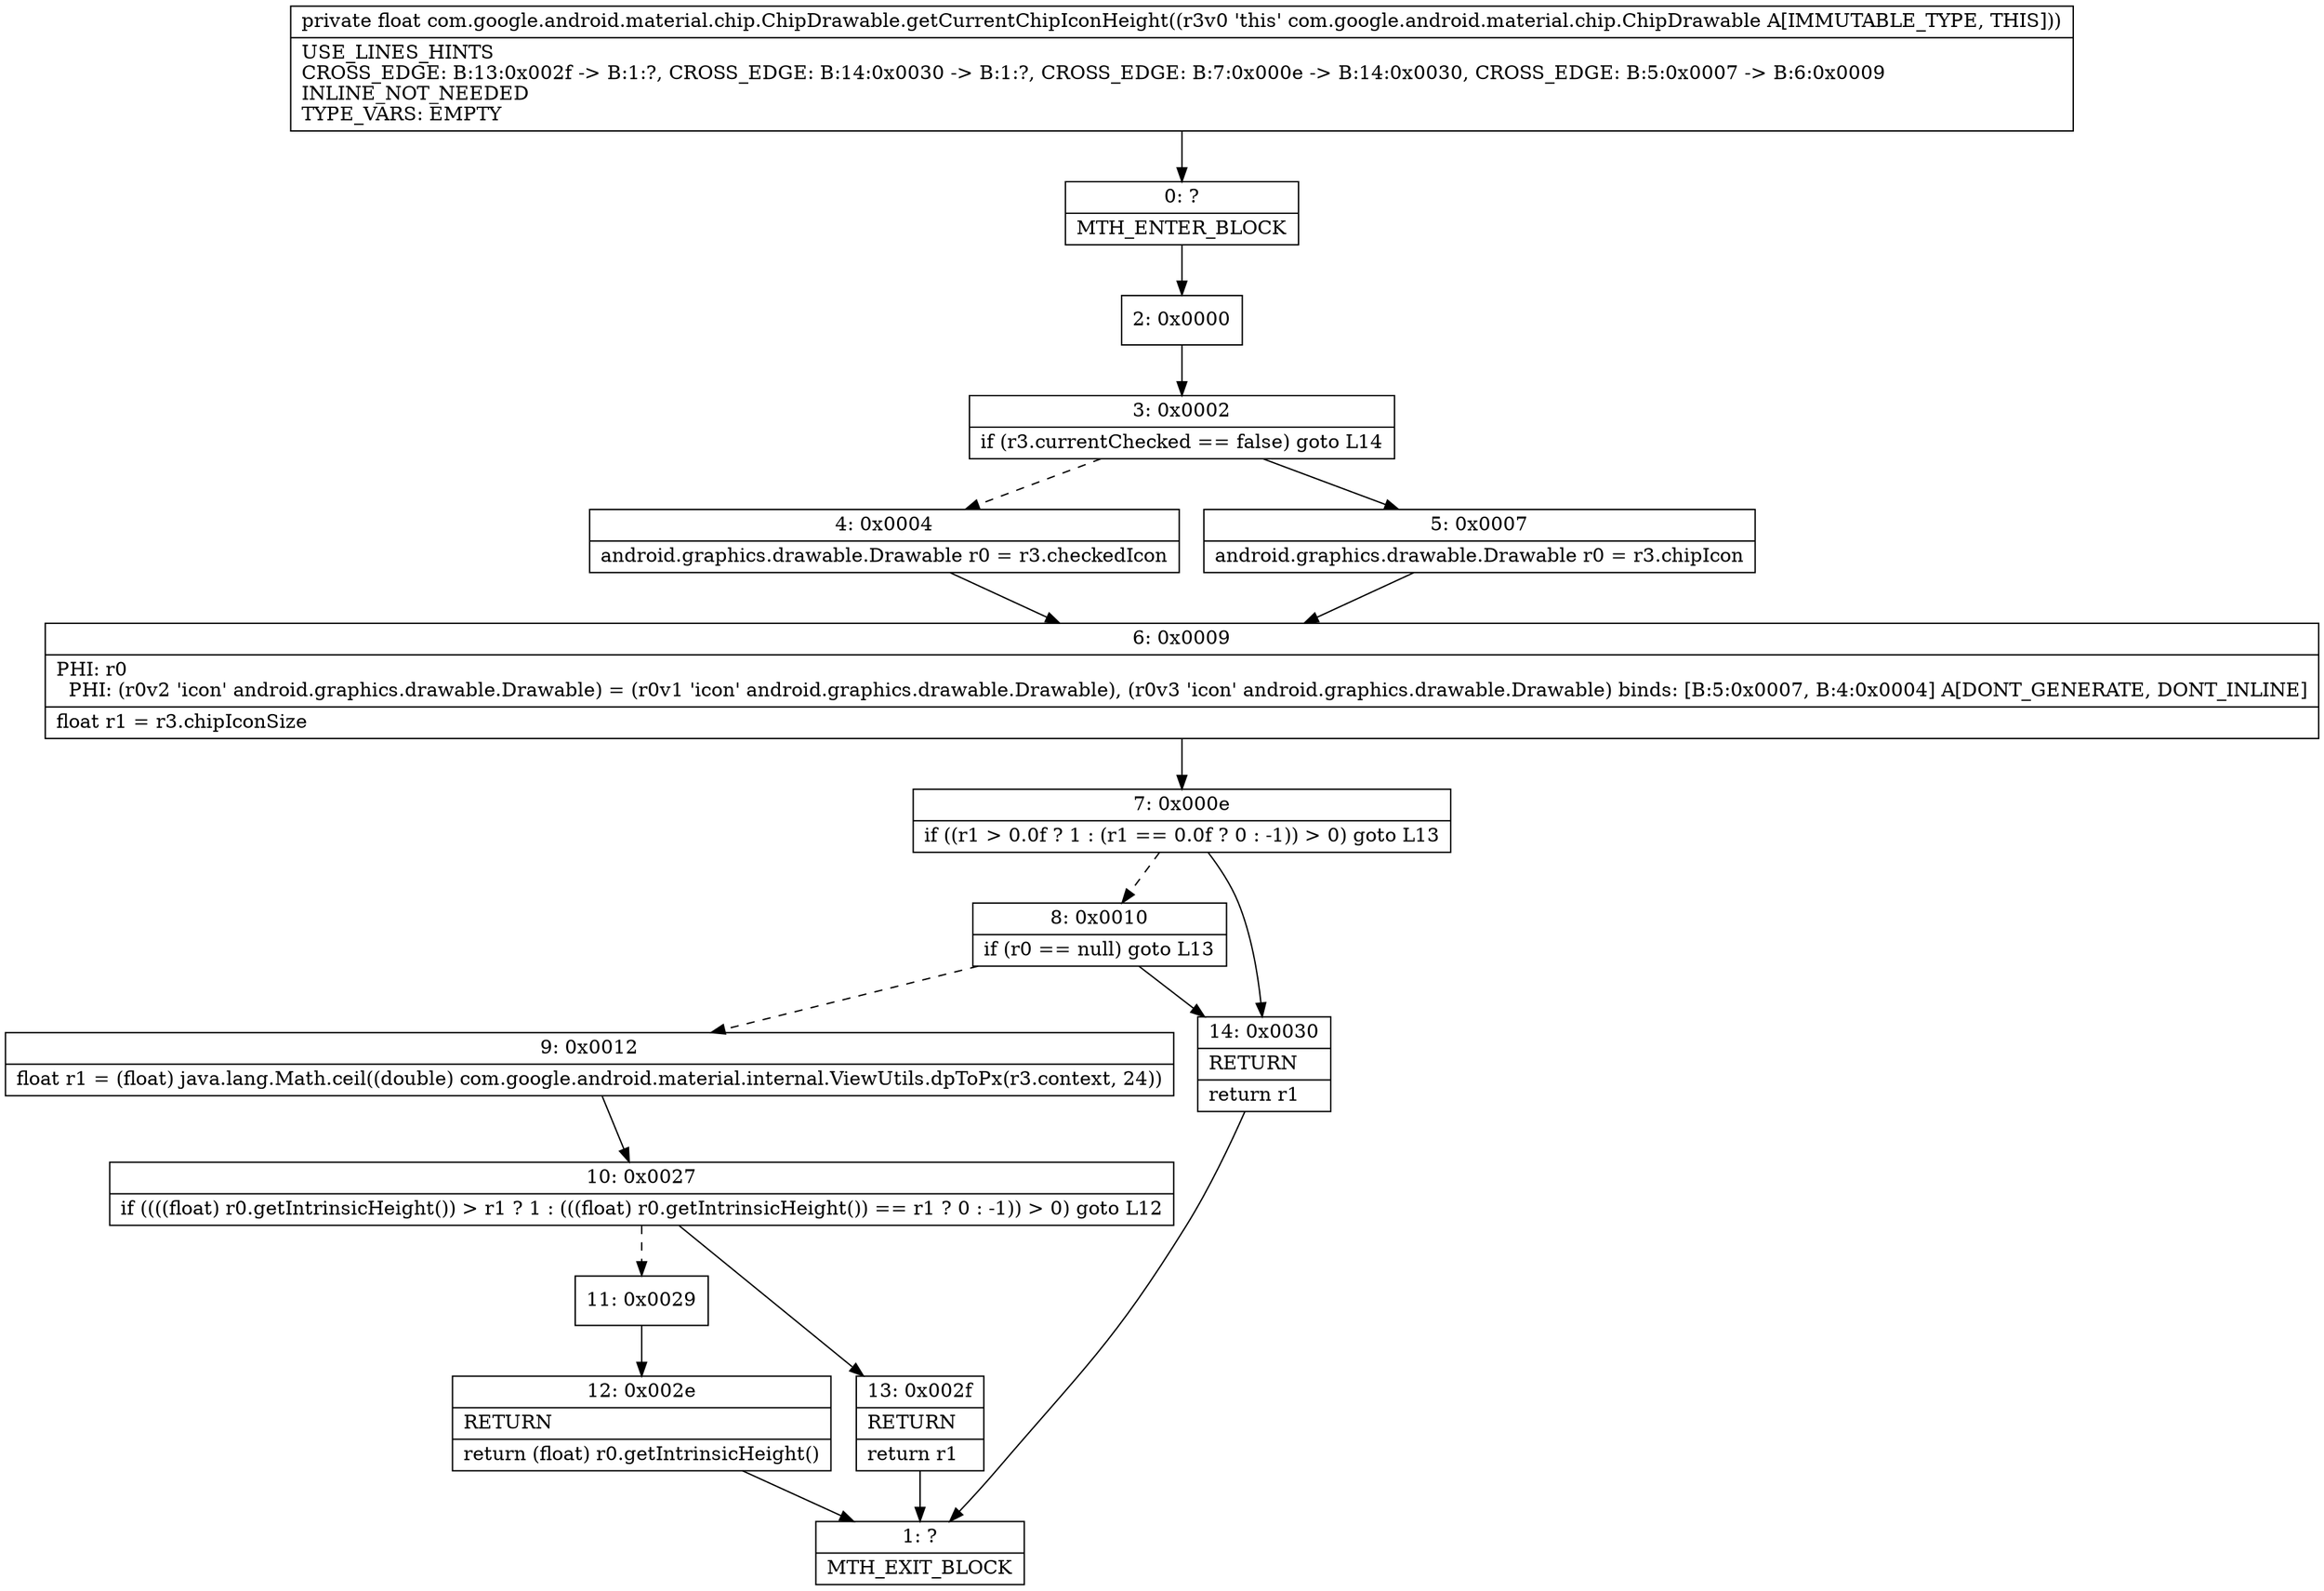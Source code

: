 digraph "CFG forcom.google.android.material.chip.ChipDrawable.getCurrentChipIconHeight()F" {
Node_0 [shape=record,label="{0\:\ ?|MTH_ENTER_BLOCK\l}"];
Node_2 [shape=record,label="{2\:\ 0x0000}"];
Node_3 [shape=record,label="{3\:\ 0x0002|if (r3.currentChecked == false) goto L14\l}"];
Node_4 [shape=record,label="{4\:\ 0x0004|android.graphics.drawable.Drawable r0 = r3.checkedIcon\l}"];
Node_6 [shape=record,label="{6\:\ 0x0009|PHI: r0 \l  PHI: (r0v2 'icon' android.graphics.drawable.Drawable) = (r0v1 'icon' android.graphics.drawable.Drawable), (r0v3 'icon' android.graphics.drawable.Drawable) binds: [B:5:0x0007, B:4:0x0004] A[DONT_GENERATE, DONT_INLINE]\l|float r1 = r3.chipIconSize\l}"];
Node_7 [shape=record,label="{7\:\ 0x000e|if ((r1 \> 0.0f ? 1 : (r1 == 0.0f ? 0 : \-1)) \> 0) goto L13\l}"];
Node_8 [shape=record,label="{8\:\ 0x0010|if (r0 == null) goto L13\l}"];
Node_9 [shape=record,label="{9\:\ 0x0012|float r1 = (float) java.lang.Math.ceil((double) com.google.android.material.internal.ViewUtils.dpToPx(r3.context, 24))\l}"];
Node_10 [shape=record,label="{10\:\ 0x0027|if ((((float) r0.getIntrinsicHeight()) \> r1 ? 1 : (((float) r0.getIntrinsicHeight()) == r1 ? 0 : \-1)) \> 0) goto L12\l}"];
Node_11 [shape=record,label="{11\:\ 0x0029}"];
Node_12 [shape=record,label="{12\:\ 0x002e|RETURN\l|return (float) r0.getIntrinsicHeight()\l}"];
Node_1 [shape=record,label="{1\:\ ?|MTH_EXIT_BLOCK\l}"];
Node_13 [shape=record,label="{13\:\ 0x002f|RETURN\l|return r1\l}"];
Node_14 [shape=record,label="{14\:\ 0x0030|RETURN\l|return r1\l}"];
Node_5 [shape=record,label="{5\:\ 0x0007|android.graphics.drawable.Drawable r0 = r3.chipIcon\l}"];
MethodNode[shape=record,label="{private float com.google.android.material.chip.ChipDrawable.getCurrentChipIconHeight((r3v0 'this' com.google.android.material.chip.ChipDrawable A[IMMUTABLE_TYPE, THIS]))  | USE_LINES_HINTS\lCROSS_EDGE: B:13:0x002f \-\> B:1:?, CROSS_EDGE: B:14:0x0030 \-\> B:1:?, CROSS_EDGE: B:7:0x000e \-\> B:14:0x0030, CROSS_EDGE: B:5:0x0007 \-\> B:6:0x0009\lINLINE_NOT_NEEDED\lTYPE_VARS: EMPTY\l}"];
MethodNode -> Node_0;Node_0 -> Node_2;
Node_2 -> Node_3;
Node_3 -> Node_4[style=dashed];
Node_3 -> Node_5;
Node_4 -> Node_6;
Node_6 -> Node_7;
Node_7 -> Node_8[style=dashed];
Node_7 -> Node_14;
Node_8 -> Node_9[style=dashed];
Node_8 -> Node_14;
Node_9 -> Node_10;
Node_10 -> Node_11[style=dashed];
Node_10 -> Node_13;
Node_11 -> Node_12;
Node_12 -> Node_1;
Node_13 -> Node_1;
Node_14 -> Node_1;
Node_5 -> Node_6;
}

